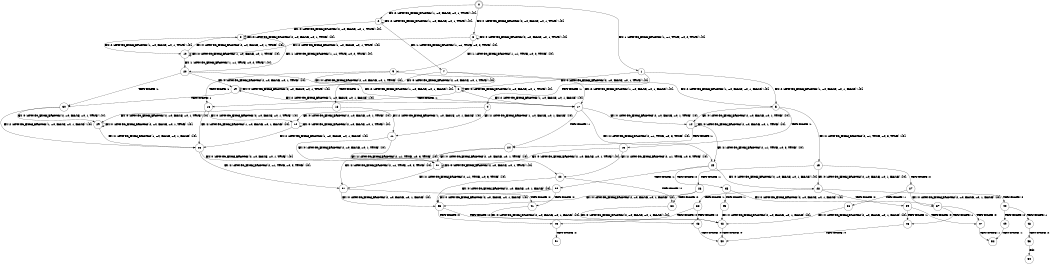 digraph BCG {
size = "7, 10.5";
center = TRUE;
node [shape = circle];
0 [peripheries = 2];
0 -> 1 [label = "EX !1 !ATOMIC_EXCH_BRANCH (1, +1, TRUE, +0, 2, TRUE) !{0}"];
0 -> 2 [label = "EX !2 !ATOMIC_EXCH_BRANCH (1, +0, FALSE, +0, 1, TRUE) !{0}"];
0 -> 3 [label = "EX !0 !ATOMIC_EXCH_BRANCH (2, +0, FALSE, +0, 1, TRUE) !{0}"];
1 -> 4 [label = "TERMINATE !1"];
1 -> 5 [label = "EX !2 !ATOMIC_EXCH_BRANCH (1, +0, FALSE, +0, 1, FALSE) !{0}"];
1 -> 6 [label = "EX !0 !ATOMIC_EXCH_BRANCH (2, +0, FALSE, +0, 1, TRUE) !{0}"];
2 -> 7 [label = "EX !1 !ATOMIC_EXCH_BRANCH (1, +1, TRUE, +0, 2, TRUE) !{0}"];
2 -> 8 [label = "EX !0 !ATOMIC_EXCH_BRANCH (2, +0, FALSE, +0, 1, TRUE) !{0}"];
2 -> 2 [label = "EX !2 !ATOMIC_EXCH_BRANCH (1, +0, FALSE, +0, 1, TRUE) !{0}"];
3 -> 9 [label = "EX !1 !ATOMIC_EXCH_BRANCH (1, +1, TRUE, +0, 2, TRUE) !{0}"];
3 -> 10 [label = "EX !2 !ATOMIC_EXCH_BRANCH (1, +0, FALSE, +0, 1, TRUE) !{0}"];
3 -> 3 [label = "EX !0 !ATOMIC_EXCH_BRANCH (2, +0, FALSE, +0, 1, TRUE) !{0}"];
4 -> 11 [label = "EX !2 !ATOMIC_EXCH_BRANCH (1, +0, FALSE, +0, 1, FALSE) !{0}"];
4 -> 12 [label = "EX !0 !ATOMIC_EXCH_BRANCH (2, +0, FALSE, +0, 1, TRUE) !{0}"];
5 -> 13 [label = "TERMINATE !1"];
5 -> 14 [label = "EX !0 !ATOMIC_EXCH_BRANCH (2, +0, FALSE, +0, 1, TRUE) !{0}"];
5 -> 15 [label = "EX !2 !ATOMIC_EXCH_BRANCH (2, +1, TRUE, +0, 3, TRUE) !{0}"];
6 -> 16 [label = "TERMINATE !1"];
6 -> 17 [label = "EX !2 !ATOMIC_EXCH_BRANCH (1, +0, FALSE, +0, 1, FALSE) !{0}"];
6 -> 6 [label = "EX !0 !ATOMIC_EXCH_BRANCH (2, +0, FALSE, +0, 1, TRUE) !{0}"];
7 -> 18 [label = "TERMINATE !1"];
7 -> 19 [label = "EX !0 !ATOMIC_EXCH_BRANCH (2, +0, FALSE, +0, 1, TRUE) !{0}"];
7 -> 5 [label = "EX !2 !ATOMIC_EXCH_BRANCH (1, +0, FALSE, +0, 1, FALSE) !{0}"];
8 -> 20 [label = "EX !1 !ATOMIC_EXCH_BRANCH (1, +1, TRUE, +0, 2, TRUE) !{0}"];
8 -> 10 [label = "EX !2 !ATOMIC_EXCH_BRANCH (1, +0, FALSE, +0, 1, TRUE) !{0}"];
8 -> 8 [label = "EX !0 !ATOMIC_EXCH_BRANCH (2, +0, FALSE, +0, 1, TRUE) !{0}"];
9 -> 16 [label = "TERMINATE !1"];
9 -> 17 [label = "EX !2 !ATOMIC_EXCH_BRANCH (1, +0, FALSE, +0, 1, FALSE) !{0}"];
9 -> 6 [label = "EX !0 !ATOMIC_EXCH_BRANCH (2, +0, FALSE, +0, 1, TRUE) !{0}"];
10 -> 20 [label = "EX !1 !ATOMIC_EXCH_BRANCH (1, +1, TRUE, +0, 2, TRUE) !{0}"];
10 -> 10 [label = "EX !2 !ATOMIC_EXCH_BRANCH (1, +0, FALSE, +0, 1, TRUE) !{0}"];
10 -> 8 [label = "EX !0 !ATOMIC_EXCH_BRANCH (2, +0, FALSE, +0, 1, TRUE) !{0}"];
11 -> 21 [label = "EX !0 !ATOMIC_EXCH_BRANCH (2, +0, FALSE, +0, 1, TRUE) !{0}"];
11 -> 22 [label = "EX !2 !ATOMIC_EXCH_BRANCH (2, +1, TRUE, +0, 3, TRUE) !{0}"];
12 -> 23 [label = "EX !2 !ATOMIC_EXCH_BRANCH (1, +0, FALSE, +0, 1, FALSE) !{0}"];
12 -> 12 [label = "EX !0 !ATOMIC_EXCH_BRANCH (2, +0, FALSE, +0, 1, TRUE) !{0}"];
13 -> 21 [label = "EX !0 !ATOMIC_EXCH_BRANCH (2, +0, FALSE, +0, 1, TRUE) !{0}"];
13 -> 22 [label = "EX !2 !ATOMIC_EXCH_BRANCH (2, +1, TRUE, +0, 3, TRUE) !{0}"];
14 -> 24 [label = "TERMINATE !1"];
14 -> 25 [label = "EX !2 !ATOMIC_EXCH_BRANCH (2, +1, TRUE, +0, 3, TRUE) !{0}"];
14 -> 14 [label = "EX !0 !ATOMIC_EXCH_BRANCH (2, +0, FALSE, +0, 1, TRUE) !{0}"];
15 -> 26 [label = "TERMINATE !1"];
15 -> 27 [label = "TERMINATE !2"];
15 -> 28 [label = "EX !0 !ATOMIC_EXCH_BRANCH (2, +0, FALSE, +0, 1, FALSE) !{0}"];
16 -> 23 [label = "EX !2 !ATOMIC_EXCH_BRANCH (1, +0, FALSE, +0, 1, FALSE) !{0}"];
16 -> 12 [label = "EX !0 !ATOMIC_EXCH_BRANCH (2, +0, FALSE, +0, 1, TRUE) !{0}"];
17 -> 24 [label = "TERMINATE !1"];
17 -> 25 [label = "EX !2 !ATOMIC_EXCH_BRANCH (2, +1, TRUE, +0, 3, TRUE) !{0}"];
17 -> 14 [label = "EX !0 !ATOMIC_EXCH_BRANCH (2, +0, FALSE, +0, 1, TRUE) !{0}"];
18 -> 29 [label = "EX !0 !ATOMIC_EXCH_BRANCH (2, +0, FALSE, +0, 1, TRUE) !{0}"];
18 -> 11 [label = "EX !2 !ATOMIC_EXCH_BRANCH (1, +0, FALSE, +0, 1, FALSE) !{0}"];
19 -> 30 [label = "TERMINATE !1"];
19 -> 17 [label = "EX !2 !ATOMIC_EXCH_BRANCH (1, +0, FALSE, +0, 1, FALSE) !{0}"];
19 -> 19 [label = "EX !0 !ATOMIC_EXCH_BRANCH (2, +0, FALSE, +0, 1, TRUE) !{0}"];
20 -> 30 [label = "TERMINATE !1"];
20 -> 17 [label = "EX !2 !ATOMIC_EXCH_BRANCH (1, +0, FALSE, +0, 1, FALSE) !{0}"];
20 -> 19 [label = "EX !0 !ATOMIC_EXCH_BRANCH (2, +0, FALSE, +0, 1, TRUE) !{0}"];
21 -> 31 [label = "EX !2 !ATOMIC_EXCH_BRANCH (2, +1, TRUE, +0, 3, TRUE) !{0}"];
21 -> 21 [label = "EX !0 !ATOMIC_EXCH_BRANCH (2, +0, FALSE, +0, 1, TRUE) !{0}"];
22 -> 32 [label = "TERMINATE !2"];
22 -> 33 [label = "EX !0 !ATOMIC_EXCH_BRANCH (2, +0, FALSE, +0, 1, FALSE) !{0}"];
23 -> 31 [label = "EX !2 !ATOMIC_EXCH_BRANCH (2, +1, TRUE, +0, 3, TRUE) !{0}"];
23 -> 21 [label = "EX !0 !ATOMIC_EXCH_BRANCH (2, +0, FALSE, +0, 1, TRUE) !{0}"];
24 -> 31 [label = "EX !2 !ATOMIC_EXCH_BRANCH (2, +1, TRUE, +0, 3, TRUE) !{0}"];
24 -> 21 [label = "EX !0 !ATOMIC_EXCH_BRANCH (2, +0, FALSE, +0, 1, TRUE) !{0}"];
25 -> 34 [label = "TERMINATE !1"];
25 -> 35 [label = "TERMINATE !2"];
25 -> 28 [label = "EX !0 !ATOMIC_EXCH_BRANCH (2, +0, FALSE, +0, 1, FALSE) !{0}"];
26 -> 32 [label = "TERMINATE !2"];
26 -> 33 [label = "EX !0 !ATOMIC_EXCH_BRANCH (2, +0, FALSE, +0, 1, FALSE) !{0}"];
27 -> 36 [label = "TERMINATE !1"];
27 -> 37 [label = "EX !0 !ATOMIC_EXCH_BRANCH (2, +0, FALSE, +0, 1, FALSE) !{0}"];
28 -> 38 [label = "TERMINATE !1"];
28 -> 39 [label = "TERMINATE !2"];
28 -> 40 [label = "TERMINATE !0"];
29 -> 23 [label = "EX !2 !ATOMIC_EXCH_BRANCH (1, +0, FALSE, +0, 1, FALSE) !{0}"];
29 -> 29 [label = "EX !0 !ATOMIC_EXCH_BRANCH (2, +0, FALSE, +0, 1, TRUE) !{0}"];
30 -> 23 [label = "EX !2 !ATOMIC_EXCH_BRANCH (1, +0, FALSE, +0, 1, FALSE) !{0}"];
30 -> 29 [label = "EX !0 !ATOMIC_EXCH_BRANCH (2, +0, FALSE, +0, 1, TRUE) !{0}"];
31 -> 41 [label = "TERMINATE !2"];
31 -> 33 [label = "EX !0 !ATOMIC_EXCH_BRANCH (2, +0, FALSE, +0, 1, FALSE) !{0}"];
32 -> 42 [label = "EX !0 !ATOMIC_EXCH_BRANCH (2, +0, FALSE, +0, 1, FALSE) !{0}"];
33 -> 43 [label = "TERMINATE !2"];
33 -> 44 [label = "TERMINATE !0"];
34 -> 41 [label = "TERMINATE !2"];
34 -> 33 [label = "EX !0 !ATOMIC_EXCH_BRANCH (2, +0, FALSE, +0, 1, FALSE) !{0}"];
35 -> 45 [label = "TERMINATE !1"];
35 -> 37 [label = "EX !0 !ATOMIC_EXCH_BRANCH (2, +0, FALSE, +0, 1, FALSE) !{0}"];
36 -> 42 [label = "EX !0 !ATOMIC_EXCH_BRANCH (2, +0, FALSE, +0, 1, FALSE) !{0}"];
37 -> 46 [label = "TERMINATE !1"];
37 -> 47 [label = "TERMINATE !0"];
38 -> 43 [label = "TERMINATE !2"];
38 -> 44 [label = "TERMINATE !0"];
39 -> 46 [label = "TERMINATE !1"];
39 -> 47 [label = "TERMINATE !0"];
40 -> 48 [label = "TERMINATE !1"];
40 -> 49 [label = "TERMINATE !2"];
41 -> 42 [label = "EX !0 !ATOMIC_EXCH_BRANCH (2, +0, FALSE, +0, 1, FALSE) !{0}"];
42 -> 50 [label = "TERMINATE !0"];
43 -> 50 [label = "TERMINATE !0"];
44 -> 51 [label = "TERMINATE !2"];
45 -> 42 [label = "EX !0 !ATOMIC_EXCH_BRANCH (2, +0, FALSE, +0, 1, FALSE) !{0}"];
46 -> 50 [label = "TERMINATE !0"];
47 -> 52 [label = "TERMINATE !1"];
48 -> 53 [label = "TERMINATE !2"];
49 -> 52 [label = "TERMINATE !1"];
53 -> 54 [label = "exit"];
}
